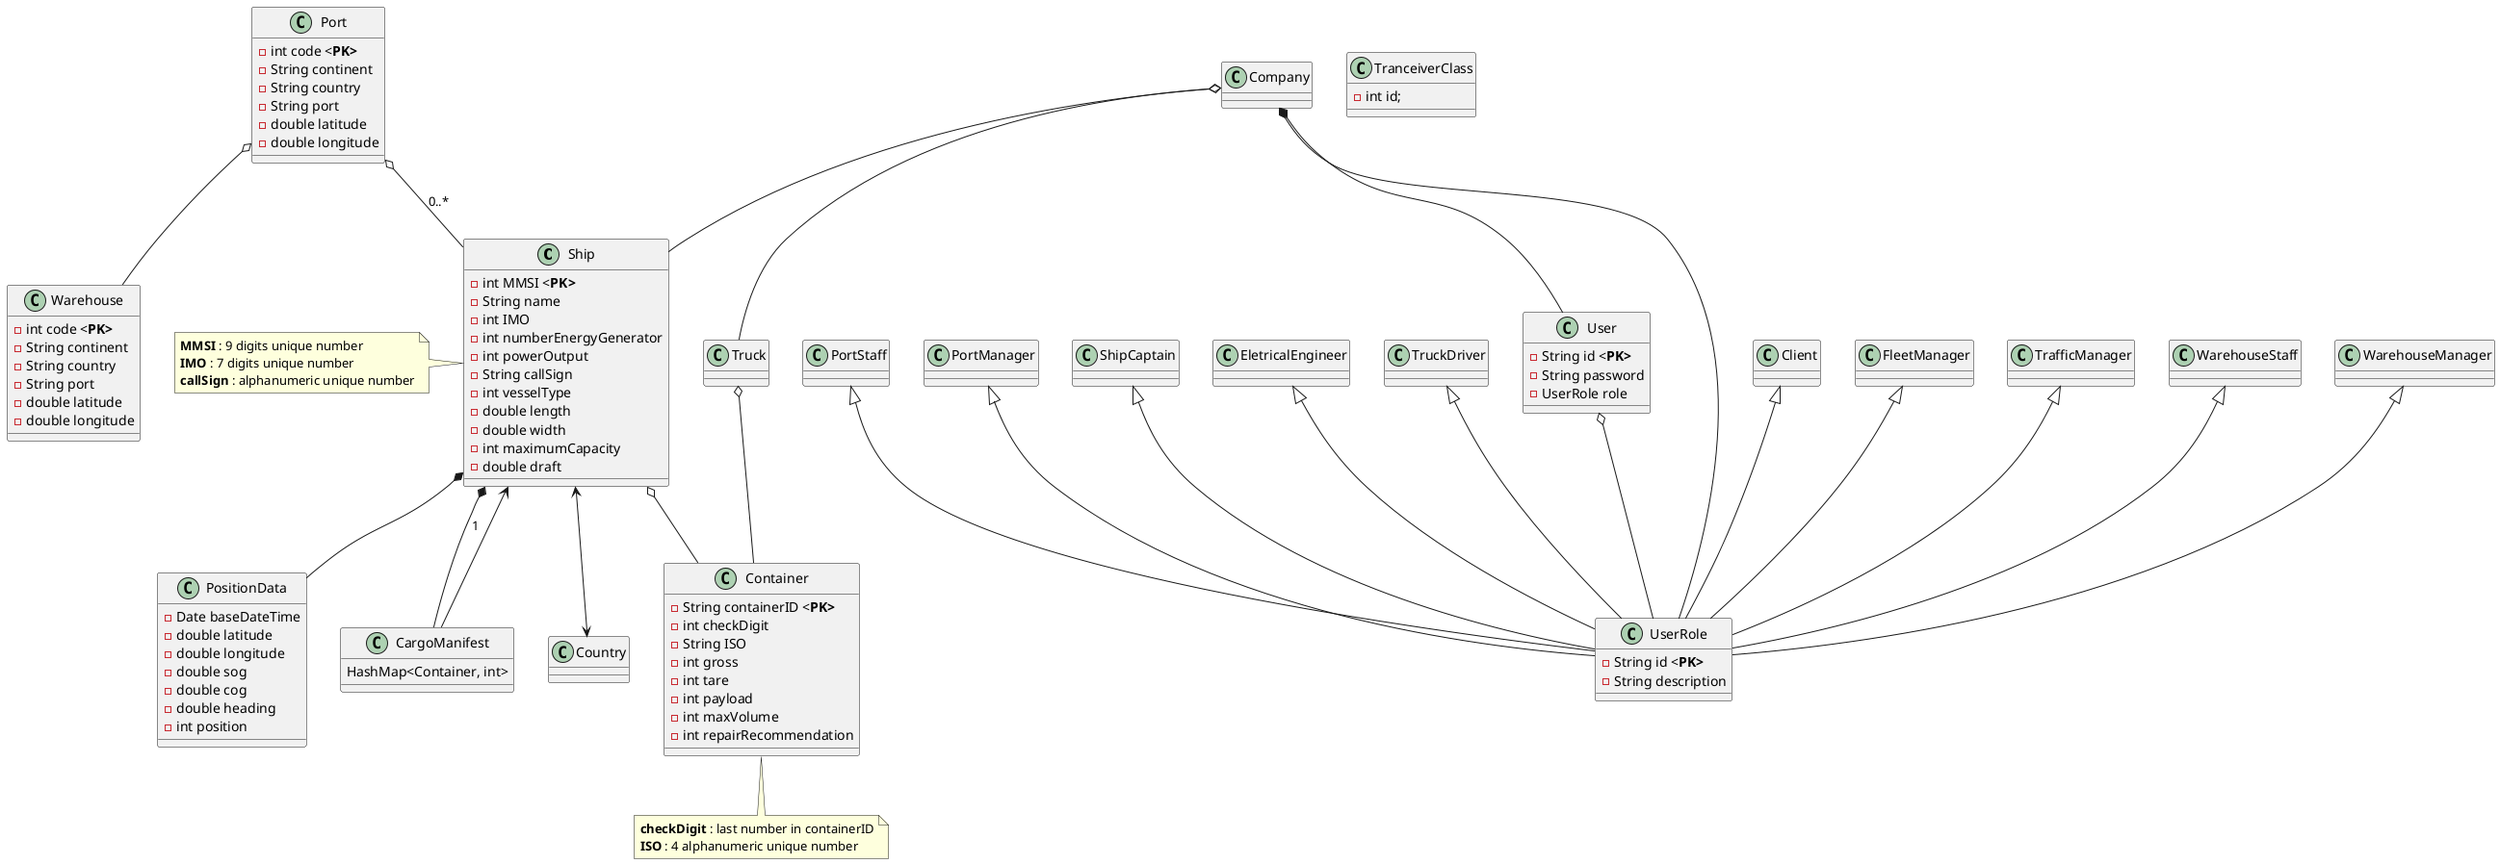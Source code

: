 @startuml

class Ship {

    -int MMSI <<b>PK>
    -String name
    -int IMO
    -int numberEnergyGenerator
    -int powerOutput
    -String callSign
    -int vesselType
    -double length
    -double width
    -int maximumCapacity
    -double draft
}

note left: <b>MMSI</b> : 9 digits unique number\n<b>IMO</b> : 7 digits unique number\n<b>callSign</b> : alphanumeric unique number


class Container {

    -String containerID <<b>PK>
    -int checkDigit
    -String ISO
    -int gross
    -int tare
    -int payload
    -int maxVolume
    -int repairRecommendation

}

note bottom: <b>checkDigit</b> : last number in containerID\n<b>ISO</b> : 4 alphanumeric unique number


class Port {
    -int code <<b>PK>
    -String continent
    -String country
    -String port
    -double latitude
    -double longitude

}

class Warehouse {
    -int code <<b>PK>
    -String continent
    -String country
    -String port
    -double latitude
    -double longitude

}

class Truck{
}

class User{
    -String id <<b>PK>
    -String password
    -UserRole role
}

class UserRole{
    -String id <<b>PK>
    -String description
}

class Client{
}

class FleetManager{
}

class TrafficManager{
}

class WarehouseStaff{
}

class WarehouseManager{
}

class PortStaff{
}

class PortManager{
}

class ShipCaptain{
}

class EletricalEngineer{
}

class TruckDriver{
}

class PositionData{
    -Date baseDateTime
    -double latitude
    -double longitude
    -double sog
    -double cog
    -double heading
    -int position

}

class TranceiverClass{
    -int id;
}
'note bottom: <b> id <b> liga -se ao position data

class CargoManifest{
    HashMap<Container, int>
}

class Country {

}

class Company {

}

'Inheritance connections

Client <|-- UserRole
FleetManager <|-- UserRole
TrafficManager <|-- UserRole
WarehouseStaff <|-- UserRole
WarehouseManager <|-- UserRole
PortStaff <|-- UserRole
PortManager <|-- UserRole
ShipCaptain <|-- UserRole
EletricalEngineer <|-- UserRole
TruckDriver <|-- UserRole


'Aggregation connections

User o-- UserRole
Ship o-- Container
Truck o-- Container
Company o-- Ship
Company o-- Truck
Port o-- Ship : 0..*
Port o-- Warehouse


'Composition connections

Company *-- User
Company *-- UserRole
Ship *-- CargoManifest : 1
Ship *-- PositionData


'Association connections

CargoManifest --> Ship
Ship <--> Country

@enduml